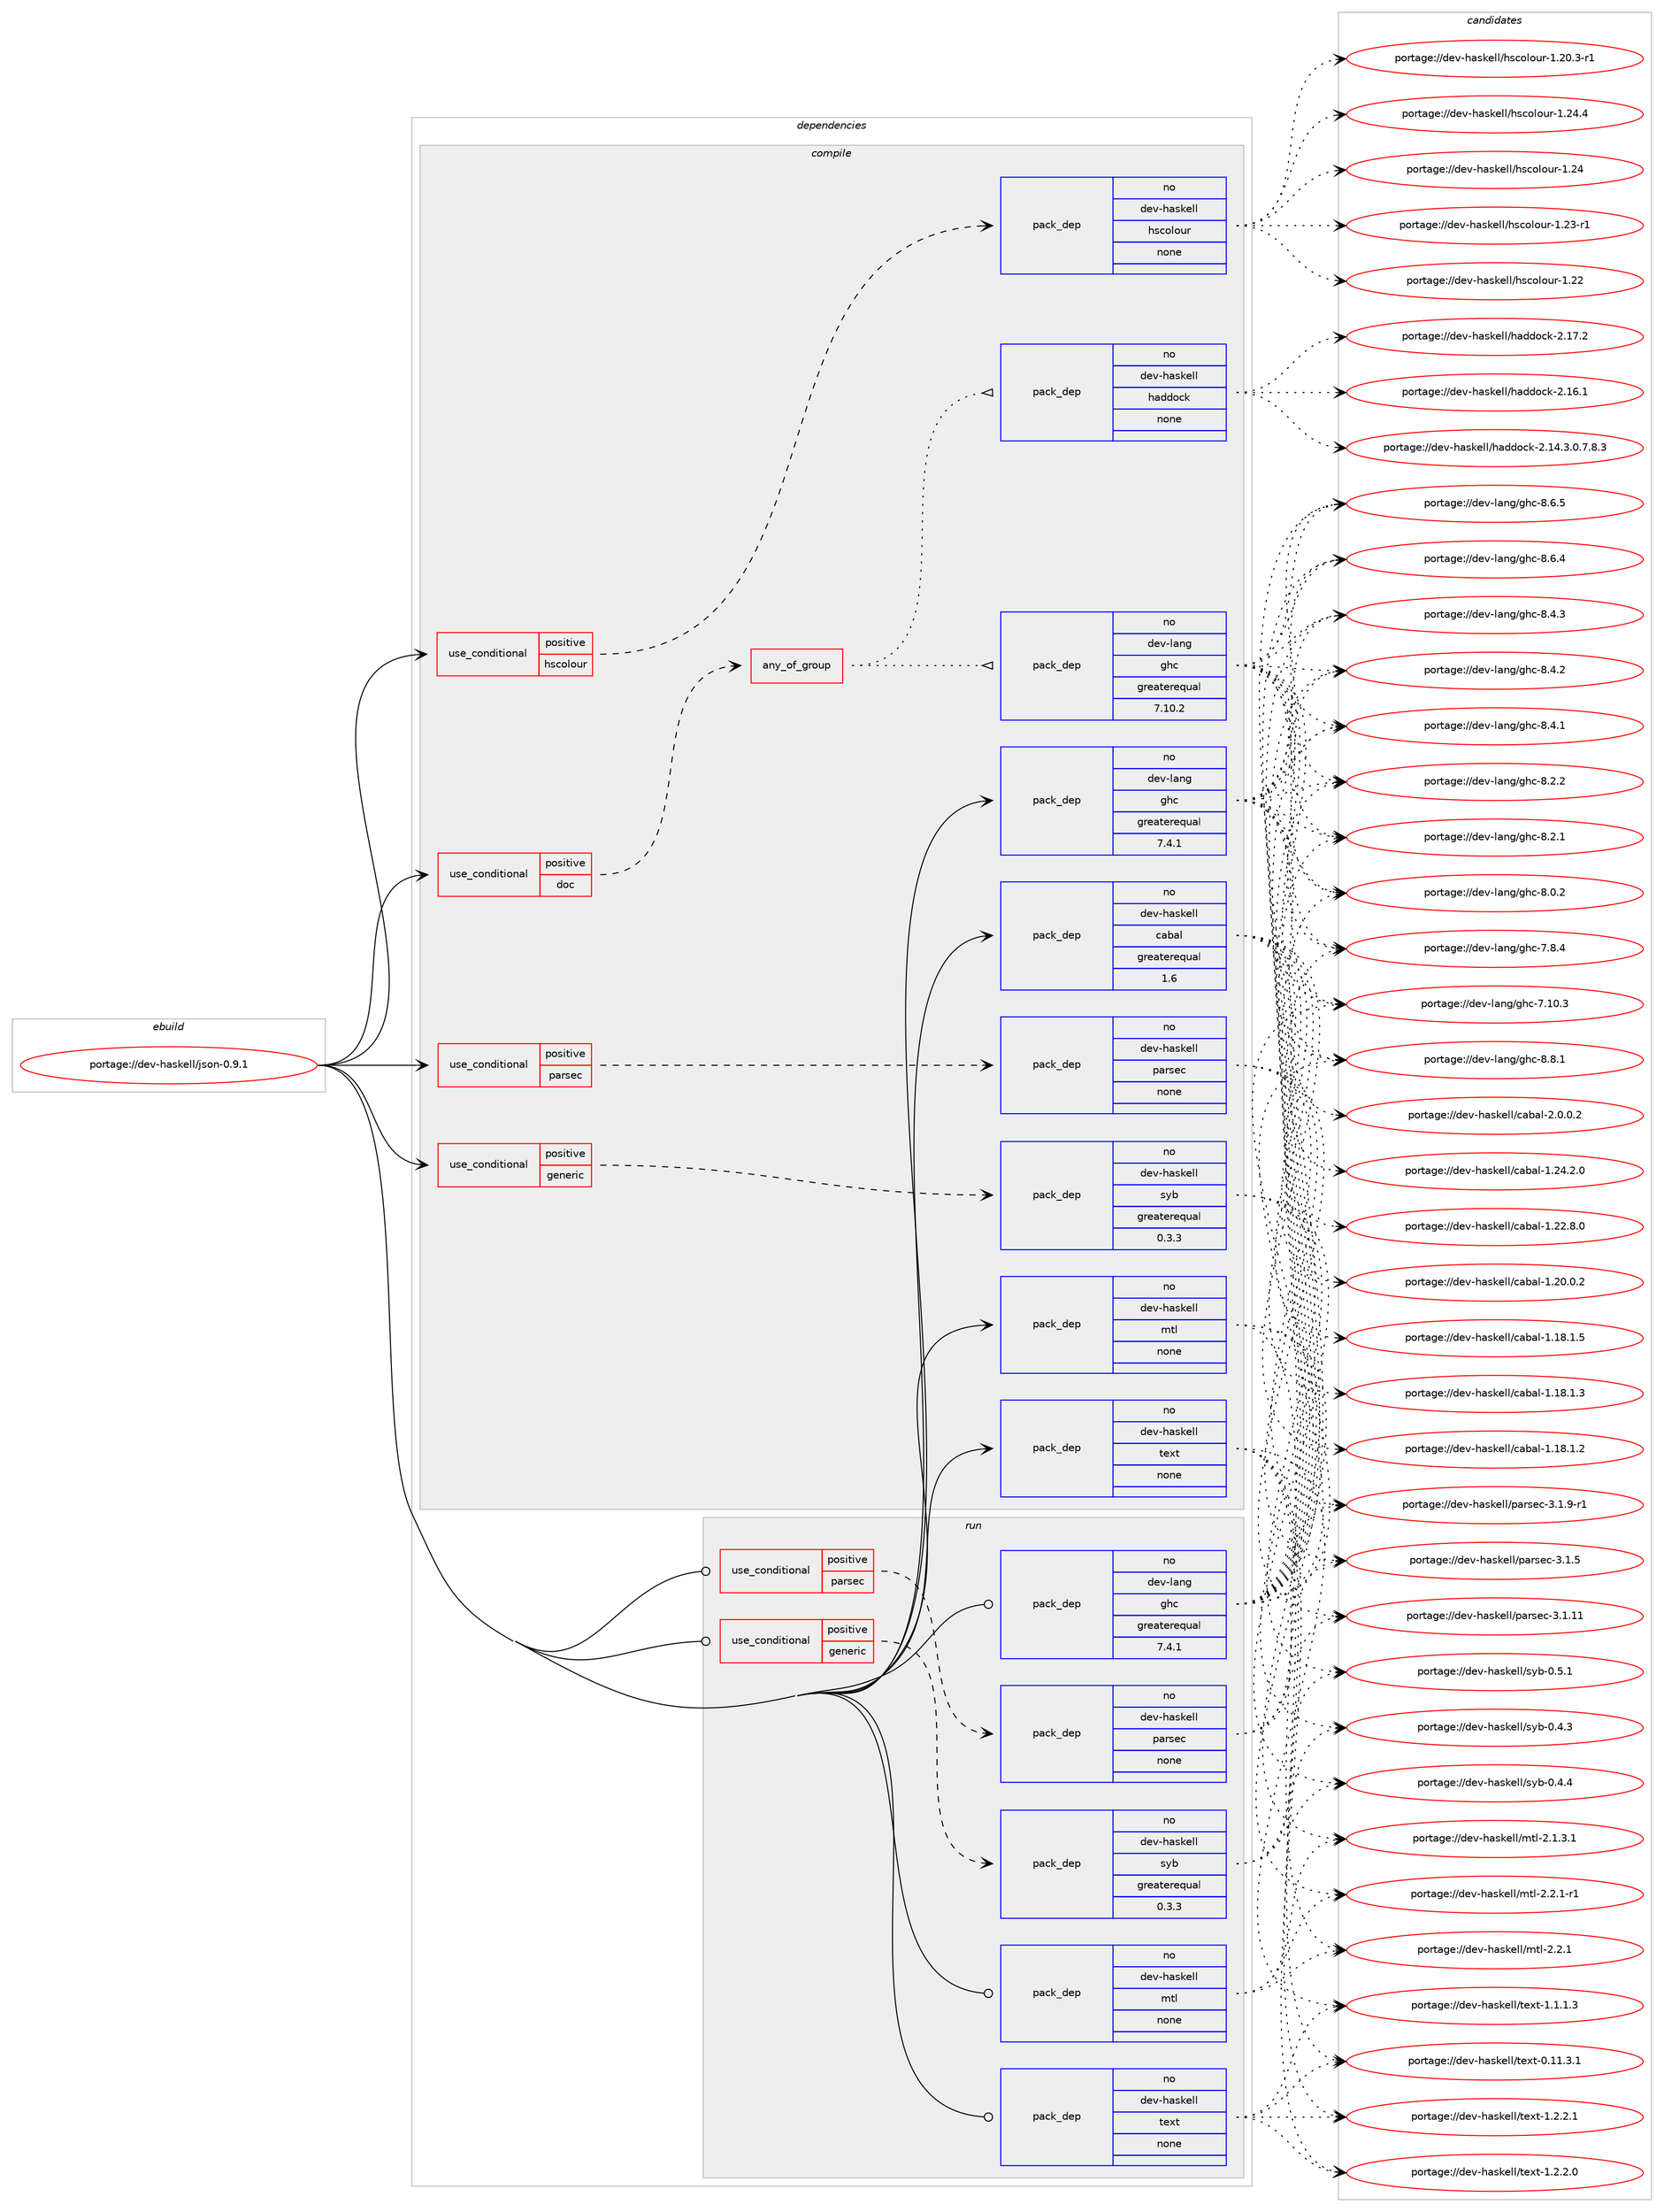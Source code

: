 digraph prolog {

# *************
# Graph options
# *************

newrank=true;
concentrate=true;
compound=true;
graph [rankdir=LR,fontname=Helvetica,fontsize=10,ranksep=1.5];#, ranksep=2.5, nodesep=0.2];
edge  [arrowhead=vee];
node  [fontname=Helvetica,fontsize=10];

# **********
# The ebuild
# **********

subgraph cluster_leftcol {
color=gray;
label=<<i>ebuild</i>>;
id [label="portage://dev-haskell/json-0.9.1", color=red, width=4, href="../dev-haskell/json-0.9.1.svg"];
}

# ****************
# The dependencies
# ****************

subgraph cluster_midcol {
color=gray;
label=<<i>dependencies</i>>;
subgraph cluster_compile {
fillcolor="#eeeeee";
style=filled;
label=<<i>compile</i>>;
subgraph cond133052 {
dependency555169 [label=<<TABLE BORDER="0" CELLBORDER="1" CELLSPACING="0" CELLPADDING="4"><TR><TD ROWSPAN="3" CELLPADDING="10">use_conditional</TD></TR><TR><TD>positive</TD></TR><TR><TD>doc</TD></TR></TABLE>>, shape=none, color=red];
subgraph any6161 {
dependency555170 [label=<<TABLE BORDER="0" CELLBORDER="1" CELLSPACING="0" CELLPADDING="4"><TR><TD CELLPADDING="10">any_of_group</TD></TR></TABLE>>, shape=none, color=red];subgraph pack415719 {
dependency555171 [label=<<TABLE BORDER="0" CELLBORDER="1" CELLSPACING="0" CELLPADDING="4" WIDTH="220"><TR><TD ROWSPAN="6" CELLPADDING="30">pack_dep</TD></TR><TR><TD WIDTH="110">no</TD></TR><TR><TD>dev-haskell</TD></TR><TR><TD>haddock</TD></TR><TR><TD>none</TD></TR><TR><TD></TD></TR></TABLE>>, shape=none, color=blue];
}
dependency555170:e -> dependency555171:w [weight=20,style="dotted",arrowhead="oinv"];
subgraph pack415720 {
dependency555172 [label=<<TABLE BORDER="0" CELLBORDER="1" CELLSPACING="0" CELLPADDING="4" WIDTH="220"><TR><TD ROWSPAN="6" CELLPADDING="30">pack_dep</TD></TR><TR><TD WIDTH="110">no</TD></TR><TR><TD>dev-lang</TD></TR><TR><TD>ghc</TD></TR><TR><TD>greaterequal</TD></TR><TR><TD>7.10.2</TD></TR></TABLE>>, shape=none, color=blue];
}
dependency555170:e -> dependency555172:w [weight=20,style="dotted",arrowhead="oinv"];
}
dependency555169:e -> dependency555170:w [weight=20,style="dashed",arrowhead="vee"];
}
id:e -> dependency555169:w [weight=20,style="solid",arrowhead="vee"];
subgraph cond133053 {
dependency555173 [label=<<TABLE BORDER="0" CELLBORDER="1" CELLSPACING="0" CELLPADDING="4"><TR><TD ROWSPAN="3" CELLPADDING="10">use_conditional</TD></TR><TR><TD>positive</TD></TR><TR><TD>generic</TD></TR></TABLE>>, shape=none, color=red];
subgraph pack415721 {
dependency555174 [label=<<TABLE BORDER="0" CELLBORDER="1" CELLSPACING="0" CELLPADDING="4" WIDTH="220"><TR><TD ROWSPAN="6" CELLPADDING="30">pack_dep</TD></TR><TR><TD WIDTH="110">no</TD></TR><TR><TD>dev-haskell</TD></TR><TR><TD>syb</TD></TR><TR><TD>greaterequal</TD></TR><TR><TD>0.3.3</TD></TR></TABLE>>, shape=none, color=blue];
}
dependency555173:e -> dependency555174:w [weight=20,style="dashed",arrowhead="vee"];
}
id:e -> dependency555173:w [weight=20,style="solid",arrowhead="vee"];
subgraph cond133054 {
dependency555175 [label=<<TABLE BORDER="0" CELLBORDER="1" CELLSPACING="0" CELLPADDING="4"><TR><TD ROWSPAN="3" CELLPADDING="10">use_conditional</TD></TR><TR><TD>positive</TD></TR><TR><TD>hscolour</TD></TR></TABLE>>, shape=none, color=red];
subgraph pack415722 {
dependency555176 [label=<<TABLE BORDER="0" CELLBORDER="1" CELLSPACING="0" CELLPADDING="4" WIDTH="220"><TR><TD ROWSPAN="6" CELLPADDING="30">pack_dep</TD></TR><TR><TD WIDTH="110">no</TD></TR><TR><TD>dev-haskell</TD></TR><TR><TD>hscolour</TD></TR><TR><TD>none</TD></TR><TR><TD></TD></TR></TABLE>>, shape=none, color=blue];
}
dependency555175:e -> dependency555176:w [weight=20,style="dashed",arrowhead="vee"];
}
id:e -> dependency555175:w [weight=20,style="solid",arrowhead="vee"];
subgraph cond133055 {
dependency555177 [label=<<TABLE BORDER="0" CELLBORDER="1" CELLSPACING="0" CELLPADDING="4"><TR><TD ROWSPAN="3" CELLPADDING="10">use_conditional</TD></TR><TR><TD>positive</TD></TR><TR><TD>parsec</TD></TR></TABLE>>, shape=none, color=red];
subgraph pack415723 {
dependency555178 [label=<<TABLE BORDER="0" CELLBORDER="1" CELLSPACING="0" CELLPADDING="4" WIDTH="220"><TR><TD ROWSPAN="6" CELLPADDING="30">pack_dep</TD></TR><TR><TD WIDTH="110">no</TD></TR><TR><TD>dev-haskell</TD></TR><TR><TD>parsec</TD></TR><TR><TD>none</TD></TR><TR><TD></TD></TR></TABLE>>, shape=none, color=blue];
}
dependency555177:e -> dependency555178:w [weight=20,style="dashed",arrowhead="vee"];
}
id:e -> dependency555177:w [weight=20,style="solid",arrowhead="vee"];
subgraph pack415724 {
dependency555179 [label=<<TABLE BORDER="0" CELLBORDER="1" CELLSPACING="0" CELLPADDING="4" WIDTH="220"><TR><TD ROWSPAN="6" CELLPADDING="30">pack_dep</TD></TR><TR><TD WIDTH="110">no</TD></TR><TR><TD>dev-haskell</TD></TR><TR><TD>cabal</TD></TR><TR><TD>greaterequal</TD></TR><TR><TD>1.6</TD></TR></TABLE>>, shape=none, color=blue];
}
id:e -> dependency555179:w [weight=20,style="solid",arrowhead="vee"];
subgraph pack415725 {
dependency555180 [label=<<TABLE BORDER="0" CELLBORDER="1" CELLSPACING="0" CELLPADDING="4" WIDTH="220"><TR><TD ROWSPAN="6" CELLPADDING="30">pack_dep</TD></TR><TR><TD WIDTH="110">no</TD></TR><TR><TD>dev-haskell</TD></TR><TR><TD>mtl</TD></TR><TR><TD>none</TD></TR><TR><TD></TD></TR></TABLE>>, shape=none, color=blue];
}
id:e -> dependency555180:w [weight=20,style="solid",arrowhead="vee"];
subgraph pack415726 {
dependency555181 [label=<<TABLE BORDER="0" CELLBORDER="1" CELLSPACING="0" CELLPADDING="4" WIDTH="220"><TR><TD ROWSPAN="6" CELLPADDING="30">pack_dep</TD></TR><TR><TD WIDTH="110">no</TD></TR><TR><TD>dev-haskell</TD></TR><TR><TD>text</TD></TR><TR><TD>none</TD></TR><TR><TD></TD></TR></TABLE>>, shape=none, color=blue];
}
id:e -> dependency555181:w [weight=20,style="solid",arrowhead="vee"];
subgraph pack415727 {
dependency555182 [label=<<TABLE BORDER="0" CELLBORDER="1" CELLSPACING="0" CELLPADDING="4" WIDTH="220"><TR><TD ROWSPAN="6" CELLPADDING="30">pack_dep</TD></TR><TR><TD WIDTH="110">no</TD></TR><TR><TD>dev-lang</TD></TR><TR><TD>ghc</TD></TR><TR><TD>greaterequal</TD></TR><TR><TD>7.4.1</TD></TR></TABLE>>, shape=none, color=blue];
}
id:e -> dependency555182:w [weight=20,style="solid",arrowhead="vee"];
}
subgraph cluster_compileandrun {
fillcolor="#eeeeee";
style=filled;
label=<<i>compile and run</i>>;
}
subgraph cluster_run {
fillcolor="#eeeeee";
style=filled;
label=<<i>run</i>>;
subgraph cond133056 {
dependency555183 [label=<<TABLE BORDER="0" CELLBORDER="1" CELLSPACING="0" CELLPADDING="4"><TR><TD ROWSPAN="3" CELLPADDING="10">use_conditional</TD></TR><TR><TD>positive</TD></TR><TR><TD>generic</TD></TR></TABLE>>, shape=none, color=red];
subgraph pack415728 {
dependency555184 [label=<<TABLE BORDER="0" CELLBORDER="1" CELLSPACING="0" CELLPADDING="4" WIDTH="220"><TR><TD ROWSPAN="6" CELLPADDING="30">pack_dep</TD></TR><TR><TD WIDTH="110">no</TD></TR><TR><TD>dev-haskell</TD></TR><TR><TD>syb</TD></TR><TR><TD>greaterequal</TD></TR><TR><TD>0.3.3</TD></TR></TABLE>>, shape=none, color=blue];
}
dependency555183:e -> dependency555184:w [weight=20,style="dashed",arrowhead="vee"];
}
id:e -> dependency555183:w [weight=20,style="solid",arrowhead="odot"];
subgraph cond133057 {
dependency555185 [label=<<TABLE BORDER="0" CELLBORDER="1" CELLSPACING="0" CELLPADDING="4"><TR><TD ROWSPAN="3" CELLPADDING="10">use_conditional</TD></TR><TR><TD>positive</TD></TR><TR><TD>parsec</TD></TR></TABLE>>, shape=none, color=red];
subgraph pack415729 {
dependency555186 [label=<<TABLE BORDER="0" CELLBORDER="1" CELLSPACING="0" CELLPADDING="4" WIDTH="220"><TR><TD ROWSPAN="6" CELLPADDING="30">pack_dep</TD></TR><TR><TD WIDTH="110">no</TD></TR><TR><TD>dev-haskell</TD></TR><TR><TD>parsec</TD></TR><TR><TD>none</TD></TR><TR><TD></TD></TR></TABLE>>, shape=none, color=blue];
}
dependency555185:e -> dependency555186:w [weight=20,style="dashed",arrowhead="vee"];
}
id:e -> dependency555185:w [weight=20,style="solid",arrowhead="odot"];
subgraph pack415730 {
dependency555187 [label=<<TABLE BORDER="0" CELLBORDER="1" CELLSPACING="0" CELLPADDING="4" WIDTH="220"><TR><TD ROWSPAN="6" CELLPADDING="30">pack_dep</TD></TR><TR><TD WIDTH="110">no</TD></TR><TR><TD>dev-haskell</TD></TR><TR><TD>mtl</TD></TR><TR><TD>none</TD></TR><TR><TD></TD></TR></TABLE>>, shape=none, color=blue];
}
id:e -> dependency555187:w [weight=20,style="solid",arrowhead="odot"];
subgraph pack415731 {
dependency555188 [label=<<TABLE BORDER="0" CELLBORDER="1" CELLSPACING="0" CELLPADDING="4" WIDTH="220"><TR><TD ROWSPAN="6" CELLPADDING="30">pack_dep</TD></TR><TR><TD WIDTH="110">no</TD></TR><TR><TD>dev-haskell</TD></TR><TR><TD>text</TD></TR><TR><TD>none</TD></TR><TR><TD></TD></TR></TABLE>>, shape=none, color=blue];
}
id:e -> dependency555188:w [weight=20,style="solid",arrowhead="odot"];
subgraph pack415732 {
dependency555189 [label=<<TABLE BORDER="0" CELLBORDER="1" CELLSPACING="0" CELLPADDING="4" WIDTH="220"><TR><TD ROWSPAN="6" CELLPADDING="30">pack_dep</TD></TR><TR><TD WIDTH="110">no</TD></TR><TR><TD>dev-lang</TD></TR><TR><TD>ghc</TD></TR><TR><TD>greaterequal</TD></TR><TR><TD>7.4.1</TD></TR></TABLE>>, shape=none, color=blue];
}
id:e -> dependency555189:w [weight=20,style="solid",arrowhead="odot"];
}
}

# **************
# The candidates
# **************

subgraph cluster_choices {
rank=same;
color=gray;
label=<<i>candidates</i>>;

subgraph choice415719 {
color=black;
nodesep=1;
choice100101118451049711510710110810847104971001001119910745504649554650 [label="portage://dev-haskell/haddock-2.17.2", color=red, width=4,href="../dev-haskell/haddock-2.17.2.svg"];
choice100101118451049711510710110810847104971001001119910745504649544649 [label="portage://dev-haskell/haddock-2.16.1", color=red, width=4,href="../dev-haskell/haddock-2.16.1.svg"];
choice1001011184510497115107101108108471049710010011199107455046495246514648465546564651 [label="portage://dev-haskell/haddock-2.14.3.0.7.8.3", color=red, width=4,href="../dev-haskell/haddock-2.14.3.0.7.8.3.svg"];
dependency555171:e -> choice100101118451049711510710110810847104971001001119910745504649554650:w [style=dotted,weight="100"];
dependency555171:e -> choice100101118451049711510710110810847104971001001119910745504649544649:w [style=dotted,weight="100"];
dependency555171:e -> choice1001011184510497115107101108108471049710010011199107455046495246514648465546564651:w [style=dotted,weight="100"];
}
subgraph choice415720 {
color=black;
nodesep=1;
choice10010111845108971101034710310499455646564649 [label="portage://dev-lang/ghc-8.8.1", color=red, width=4,href="../dev-lang/ghc-8.8.1.svg"];
choice10010111845108971101034710310499455646544653 [label="portage://dev-lang/ghc-8.6.5", color=red, width=4,href="../dev-lang/ghc-8.6.5.svg"];
choice10010111845108971101034710310499455646544652 [label="portage://dev-lang/ghc-8.6.4", color=red, width=4,href="../dev-lang/ghc-8.6.4.svg"];
choice10010111845108971101034710310499455646524651 [label="portage://dev-lang/ghc-8.4.3", color=red, width=4,href="../dev-lang/ghc-8.4.3.svg"];
choice10010111845108971101034710310499455646524650 [label="portage://dev-lang/ghc-8.4.2", color=red, width=4,href="../dev-lang/ghc-8.4.2.svg"];
choice10010111845108971101034710310499455646524649 [label="portage://dev-lang/ghc-8.4.1", color=red, width=4,href="../dev-lang/ghc-8.4.1.svg"];
choice10010111845108971101034710310499455646504650 [label="portage://dev-lang/ghc-8.2.2", color=red, width=4,href="../dev-lang/ghc-8.2.2.svg"];
choice10010111845108971101034710310499455646504649 [label="portage://dev-lang/ghc-8.2.1", color=red, width=4,href="../dev-lang/ghc-8.2.1.svg"];
choice10010111845108971101034710310499455646484650 [label="portage://dev-lang/ghc-8.0.2", color=red, width=4,href="../dev-lang/ghc-8.0.2.svg"];
choice10010111845108971101034710310499455546564652 [label="portage://dev-lang/ghc-7.8.4", color=red, width=4,href="../dev-lang/ghc-7.8.4.svg"];
choice1001011184510897110103471031049945554649484651 [label="portage://dev-lang/ghc-7.10.3", color=red, width=4,href="../dev-lang/ghc-7.10.3.svg"];
dependency555172:e -> choice10010111845108971101034710310499455646564649:w [style=dotted,weight="100"];
dependency555172:e -> choice10010111845108971101034710310499455646544653:w [style=dotted,weight="100"];
dependency555172:e -> choice10010111845108971101034710310499455646544652:w [style=dotted,weight="100"];
dependency555172:e -> choice10010111845108971101034710310499455646524651:w [style=dotted,weight="100"];
dependency555172:e -> choice10010111845108971101034710310499455646524650:w [style=dotted,weight="100"];
dependency555172:e -> choice10010111845108971101034710310499455646524649:w [style=dotted,weight="100"];
dependency555172:e -> choice10010111845108971101034710310499455646504650:w [style=dotted,weight="100"];
dependency555172:e -> choice10010111845108971101034710310499455646504649:w [style=dotted,weight="100"];
dependency555172:e -> choice10010111845108971101034710310499455646484650:w [style=dotted,weight="100"];
dependency555172:e -> choice10010111845108971101034710310499455546564652:w [style=dotted,weight="100"];
dependency555172:e -> choice1001011184510897110103471031049945554649484651:w [style=dotted,weight="100"];
}
subgraph choice415721 {
color=black;
nodesep=1;
choice10010111845104971151071011081084711512198454846534649 [label="portage://dev-haskell/syb-0.5.1", color=red, width=4,href="../dev-haskell/syb-0.5.1.svg"];
choice10010111845104971151071011081084711512198454846524652 [label="portage://dev-haskell/syb-0.4.4", color=red, width=4,href="../dev-haskell/syb-0.4.4.svg"];
choice10010111845104971151071011081084711512198454846524651 [label="portage://dev-haskell/syb-0.4.3", color=red, width=4,href="../dev-haskell/syb-0.4.3.svg"];
dependency555174:e -> choice10010111845104971151071011081084711512198454846534649:w [style=dotted,weight="100"];
dependency555174:e -> choice10010111845104971151071011081084711512198454846524652:w [style=dotted,weight="100"];
dependency555174:e -> choice10010111845104971151071011081084711512198454846524651:w [style=dotted,weight="100"];
}
subgraph choice415722 {
color=black;
nodesep=1;
choice1001011184510497115107101108108471041159911110811111711445494650524652 [label="portage://dev-haskell/hscolour-1.24.4", color=red, width=4,href="../dev-haskell/hscolour-1.24.4.svg"];
choice100101118451049711510710110810847104115991111081111171144549465052 [label="portage://dev-haskell/hscolour-1.24", color=red, width=4,href="../dev-haskell/hscolour-1.24.svg"];
choice1001011184510497115107101108108471041159911110811111711445494650514511449 [label="portage://dev-haskell/hscolour-1.23-r1", color=red, width=4,href="../dev-haskell/hscolour-1.23-r1.svg"];
choice100101118451049711510710110810847104115991111081111171144549465050 [label="portage://dev-haskell/hscolour-1.22", color=red, width=4,href="../dev-haskell/hscolour-1.22.svg"];
choice10010111845104971151071011081084710411599111108111117114454946504846514511449 [label="portage://dev-haskell/hscolour-1.20.3-r1", color=red, width=4,href="../dev-haskell/hscolour-1.20.3-r1.svg"];
dependency555176:e -> choice1001011184510497115107101108108471041159911110811111711445494650524652:w [style=dotted,weight="100"];
dependency555176:e -> choice100101118451049711510710110810847104115991111081111171144549465052:w [style=dotted,weight="100"];
dependency555176:e -> choice1001011184510497115107101108108471041159911110811111711445494650514511449:w [style=dotted,weight="100"];
dependency555176:e -> choice100101118451049711510710110810847104115991111081111171144549465050:w [style=dotted,weight="100"];
dependency555176:e -> choice10010111845104971151071011081084710411599111108111117114454946504846514511449:w [style=dotted,weight="100"];
}
subgraph choice415723 {
color=black;
nodesep=1;
choice10010111845104971151071011081084711297114115101994551464946574511449 [label="portage://dev-haskell/parsec-3.1.9-r1", color=red, width=4,href="../dev-haskell/parsec-3.1.9-r1.svg"];
choice1001011184510497115107101108108471129711411510199455146494653 [label="portage://dev-haskell/parsec-3.1.5", color=red, width=4,href="../dev-haskell/parsec-3.1.5.svg"];
choice100101118451049711510710110810847112971141151019945514649464949 [label="portage://dev-haskell/parsec-3.1.11", color=red, width=4,href="../dev-haskell/parsec-3.1.11.svg"];
dependency555178:e -> choice10010111845104971151071011081084711297114115101994551464946574511449:w [style=dotted,weight="100"];
dependency555178:e -> choice1001011184510497115107101108108471129711411510199455146494653:w [style=dotted,weight="100"];
dependency555178:e -> choice100101118451049711510710110810847112971141151019945514649464949:w [style=dotted,weight="100"];
}
subgraph choice415724 {
color=black;
nodesep=1;
choice100101118451049711510710110810847999798971084550464846484650 [label="portage://dev-haskell/cabal-2.0.0.2", color=red, width=4,href="../dev-haskell/cabal-2.0.0.2.svg"];
choice10010111845104971151071011081084799979897108454946505246504648 [label="portage://dev-haskell/cabal-1.24.2.0", color=red, width=4,href="../dev-haskell/cabal-1.24.2.0.svg"];
choice10010111845104971151071011081084799979897108454946505046564648 [label="portage://dev-haskell/cabal-1.22.8.0", color=red, width=4,href="../dev-haskell/cabal-1.22.8.0.svg"];
choice10010111845104971151071011081084799979897108454946504846484650 [label="portage://dev-haskell/cabal-1.20.0.2", color=red, width=4,href="../dev-haskell/cabal-1.20.0.2.svg"];
choice10010111845104971151071011081084799979897108454946495646494653 [label="portage://dev-haskell/cabal-1.18.1.5", color=red, width=4,href="../dev-haskell/cabal-1.18.1.5.svg"];
choice10010111845104971151071011081084799979897108454946495646494651 [label="portage://dev-haskell/cabal-1.18.1.3", color=red, width=4,href="../dev-haskell/cabal-1.18.1.3.svg"];
choice10010111845104971151071011081084799979897108454946495646494650 [label="portage://dev-haskell/cabal-1.18.1.2", color=red, width=4,href="../dev-haskell/cabal-1.18.1.2.svg"];
dependency555179:e -> choice100101118451049711510710110810847999798971084550464846484650:w [style=dotted,weight="100"];
dependency555179:e -> choice10010111845104971151071011081084799979897108454946505246504648:w [style=dotted,weight="100"];
dependency555179:e -> choice10010111845104971151071011081084799979897108454946505046564648:w [style=dotted,weight="100"];
dependency555179:e -> choice10010111845104971151071011081084799979897108454946504846484650:w [style=dotted,weight="100"];
dependency555179:e -> choice10010111845104971151071011081084799979897108454946495646494653:w [style=dotted,weight="100"];
dependency555179:e -> choice10010111845104971151071011081084799979897108454946495646494651:w [style=dotted,weight="100"];
dependency555179:e -> choice10010111845104971151071011081084799979897108454946495646494650:w [style=dotted,weight="100"];
}
subgraph choice415725 {
color=black;
nodesep=1;
choice1001011184510497115107101108108471091161084550465046494511449 [label="portage://dev-haskell/mtl-2.2.1-r1", color=red, width=4,href="../dev-haskell/mtl-2.2.1-r1.svg"];
choice100101118451049711510710110810847109116108455046504649 [label="portage://dev-haskell/mtl-2.2.1", color=red, width=4,href="../dev-haskell/mtl-2.2.1.svg"];
choice1001011184510497115107101108108471091161084550464946514649 [label="portage://dev-haskell/mtl-2.1.3.1", color=red, width=4,href="../dev-haskell/mtl-2.1.3.1.svg"];
dependency555180:e -> choice1001011184510497115107101108108471091161084550465046494511449:w [style=dotted,weight="100"];
dependency555180:e -> choice100101118451049711510710110810847109116108455046504649:w [style=dotted,weight="100"];
dependency555180:e -> choice1001011184510497115107101108108471091161084550464946514649:w [style=dotted,weight="100"];
}
subgraph choice415726 {
color=black;
nodesep=1;
choice1001011184510497115107101108108471161011201164549465046504649 [label="portage://dev-haskell/text-1.2.2.1", color=red, width=4,href="../dev-haskell/text-1.2.2.1.svg"];
choice1001011184510497115107101108108471161011201164549465046504648 [label="portage://dev-haskell/text-1.2.2.0", color=red, width=4,href="../dev-haskell/text-1.2.2.0.svg"];
choice1001011184510497115107101108108471161011201164549464946494651 [label="portage://dev-haskell/text-1.1.1.3", color=red, width=4,href="../dev-haskell/text-1.1.1.3.svg"];
choice100101118451049711510710110810847116101120116454846494946514649 [label="portage://dev-haskell/text-0.11.3.1", color=red, width=4,href="../dev-haskell/text-0.11.3.1.svg"];
dependency555181:e -> choice1001011184510497115107101108108471161011201164549465046504649:w [style=dotted,weight="100"];
dependency555181:e -> choice1001011184510497115107101108108471161011201164549465046504648:w [style=dotted,weight="100"];
dependency555181:e -> choice1001011184510497115107101108108471161011201164549464946494651:w [style=dotted,weight="100"];
dependency555181:e -> choice100101118451049711510710110810847116101120116454846494946514649:w [style=dotted,weight="100"];
}
subgraph choice415727 {
color=black;
nodesep=1;
choice10010111845108971101034710310499455646564649 [label="portage://dev-lang/ghc-8.8.1", color=red, width=4,href="../dev-lang/ghc-8.8.1.svg"];
choice10010111845108971101034710310499455646544653 [label="portage://dev-lang/ghc-8.6.5", color=red, width=4,href="../dev-lang/ghc-8.6.5.svg"];
choice10010111845108971101034710310499455646544652 [label="portage://dev-lang/ghc-8.6.4", color=red, width=4,href="../dev-lang/ghc-8.6.4.svg"];
choice10010111845108971101034710310499455646524651 [label="portage://dev-lang/ghc-8.4.3", color=red, width=4,href="../dev-lang/ghc-8.4.3.svg"];
choice10010111845108971101034710310499455646524650 [label="portage://dev-lang/ghc-8.4.2", color=red, width=4,href="../dev-lang/ghc-8.4.2.svg"];
choice10010111845108971101034710310499455646524649 [label="portage://dev-lang/ghc-8.4.1", color=red, width=4,href="../dev-lang/ghc-8.4.1.svg"];
choice10010111845108971101034710310499455646504650 [label="portage://dev-lang/ghc-8.2.2", color=red, width=4,href="../dev-lang/ghc-8.2.2.svg"];
choice10010111845108971101034710310499455646504649 [label="portage://dev-lang/ghc-8.2.1", color=red, width=4,href="../dev-lang/ghc-8.2.1.svg"];
choice10010111845108971101034710310499455646484650 [label="portage://dev-lang/ghc-8.0.2", color=red, width=4,href="../dev-lang/ghc-8.0.2.svg"];
choice10010111845108971101034710310499455546564652 [label="portage://dev-lang/ghc-7.8.4", color=red, width=4,href="../dev-lang/ghc-7.8.4.svg"];
choice1001011184510897110103471031049945554649484651 [label="portage://dev-lang/ghc-7.10.3", color=red, width=4,href="../dev-lang/ghc-7.10.3.svg"];
dependency555182:e -> choice10010111845108971101034710310499455646564649:w [style=dotted,weight="100"];
dependency555182:e -> choice10010111845108971101034710310499455646544653:w [style=dotted,weight="100"];
dependency555182:e -> choice10010111845108971101034710310499455646544652:w [style=dotted,weight="100"];
dependency555182:e -> choice10010111845108971101034710310499455646524651:w [style=dotted,weight="100"];
dependency555182:e -> choice10010111845108971101034710310499455646524650:w [style=dotted,weight="100"];
dependency555182:e -> choice10010111845108971101034710310499455646524649:w [style=dotted,weight="100"];
dependency555182:e -> choice10010111845108971101034710310499455646504650:w [style=dotted,weight="100"];
dependency555182:e -> choice10010111845108971101034710310499455646504649:w [style=dotted,weight="100"];
dependency555182:e -> choice10010111845108971101034710310499455646484650:w [style=dotted,weight="100"];
dependency555182:e -> choice10010111845108971101034710310499455546564652:w [style=dotted,weight="100"];
dependency555182:e -> choice1001011184510897110103471031049945554649484651:w [style=dotted,weight="100"];
}
subgraph choice415728 {
color=black;
nodesep=1;
choice10010111845104971151071011081084711512198454846534649 [label="portage://dev-haskell/syb-0.5.1", color=red, width=4,href="../dev-haskell/syb-0.5.1.svg"];
choice10010111845104971151071011081084711512198454846524652 [label="portage://dev-haskell/syb-0.4.4", color=red, width=4,href="../dev-haskell/syb-0.4.4.svg"];
choice10010111845104971151071011081084711512198454846524651 [label="portage://dev-haskell/syb-0.4.3", color=red, width=4,href="../dev-haskell/syb-0.4.3.svg"];
dependency555184:e -> choice10010111845104971151071011081084711512198454846534649:w [style=dotted,weight="100"];
dependency555184:e -> choice10010111845104971151071011081084711512198454846524652:w [style=dotted,weight="100"];
dependency555184:e -> choice10010111845104971151071011081084711512198454846524651:w [style=dotted,weight="100"];
}
subgraph choice415729 {
color=black;
nodesep=1;
choice10010111845104971151071011081084711297114115101994551464946574511449 [label="portage://dev-haskell/parsec-3.1.9-r1", color=red, width=4,href="../dev-haskell/parsec-3.1.9-r1.svg"];
choice1001011184510497115107101108108471129711411510199455146494653 [label="portage://dev-haskell/parsec-3.1.5", color=red, width=4,href="../dev-haskell/parsec-3.1.5.svg"];
choice100101118451049711510710110810847112971141151019945514649464949 [label="portage://dev-haskell/parsec-3.1.11", color=red, width=4,href="../dev-haskell/parsec-3.1.11.svg"];
dependency555186:e -> choice10010111845104971151071011081084711297114115101994551464946574511449:w [style=dotted,weight="100"];
dependency555186:e -> choice1001011184510497115107101108108471129711411510199455146494653:w [style=dotted,weight="100"];
dependency555186:e -> choice100101118451049711510710110810847112971141151019945514649464949:w [style=dotted,weight="100"];
}
subgraph choice415730 {
color=black;
nodesep=1;
choice1001011184510497115107101108108471091161084550465046494511449 [label="portage://dev-haskell/mtl-2.2.1-r1", color=red, width=4,href="../dev-haskell/mtl-2.2.1-r1.svg"];
choice100101118451049711510710110810847109116108455046504649 [label="portage://dev-haskell/mtl-2.2.1", color=red, width=4,href="../dev-haskell/mtl-2.2.1.svg"];
choice1001011184510497115107101108108471091161084550464946514649 [label="portage://dev-haskell/mtl-2.1.3.1", color=red, width=4,href="../dev-haskell/mtl-2.1.3.1.svg"];
dependency555187:e -> choice1001011184510497115107101108108471091161084550465046494511449:w [style=dotted,weight="100"];
dependency555187:e -> choice100101118451049711510710110810847109116108455046504649:w [style=dotted,weight="100"];
dependency555187:e -> choice1001011184510497115107101108108471091161084550464946514649:w [style=dotted,weight="100"];
}
subgraph choice415731 {
color=black;
nodesep=1;
choice1001011184510497115107101108108471161011201164549465046504649 [label="portage://dev-haskell/text-1.2.2.1", color=red, width=4,href="../dev-haskell/text-1.2.2.1.svg"];
choice1001011184510497115107101108108471161011201164549465046504648 [label="portage://dev-haskell/text-1.2.2.0", color=red, width=4,href="../dev-haskell/text-1.2.2.0.svg"];
choice1001011184510497115107101108108471161011201164549464946494651 [label="portage://dev-haskell/text-1.1.1.3", color=red, width=4,href="../dev-haskell/text-1.1.1.3.svg"];
choice100101118451049711510710110810847116101120116454846494946514649 [label="portage://dev-haskell/text-0.11.3.1", color=red, width=4,href="../dev-haskell/text-0.11.3.1.svg"];
dependency555188:e -> choice1001011184510497115107101108108471161011201164549465046504649:w [style=dotted,weight="100"];
dependency555188:e -> choice1001011184510497115107101108108471161011201164549465046504648:w [style=dotted,weight="100"];
dependency555188:e -> choice1001011184510497115107101108108471161011201164549464946494651:w [style=dotted,weight="100"];
dependency555188:e -> choice100101118451049711510710110810847116101120116454846494946514649:w [style=dotted,weight="100"];
}
subgraph choice415732 {
color=black;
nodesep=1;
choice10010111845108971101034710310499455646564649 [label="portage://dev-lang/ghc-8.8.1", color=red, width=4,href="../dev-lang/ghc-8.8.1.svg"];
choice10010111845108971101034710310499455646544653 [label="portage://dev-lang/ghc-8.6.5", color=red, width=4,href="../dev-lang/ghc-8.6.5.svg"];
choice10010111845108971101034710310499455646544652 [label="portage://dev-lang/ghc-8.6.4", color=red, width=4,href="../dev-lang/ghc-8.6.4.svg"];
choice10010111845108971101034710310499455646524651 [label="portage://dev-lang/ghc-8.4.3", color=red, width=4,href="../dev-lang/ghc-8.4.3.svg"];
choice10010111845108971101034710310499455646524650 [label="portage://dev-lang/ghc-8.4.2", color=red, width=4,href="../dev-lang/ghc-8.4.2.svg"];
choice10010111845108971101034710310499455646524649 [label="portage://dev-lang/ghc-8.4.1", color=red, width=4,href="../dev-lang/ghc-8.4.1.svg"];
choice10010111845108971101034710310499455646504650 [label="portage://dev-lang/ghc-8.2.2", color=red, width=4,href="../dev-lang/ghc-8.2.2.svg"];
choice10010111845108971101034710310499455646504649 [label="portage://dev-lang/ghc-8.2.1", color=red, width=4,href="../dev-lang/ghc-8.2.1.svg"];
choice10010111845108971101034710310499455646484650 [label="portage://dev-lang/ghc-8.0.2", color=red, width=4,href="../dev-lang/ghc-8.0.2.svg"];
choice10010111845108971101034710310499455546564652 [label="portage://dev-lang/ghc-7.8.4", color=red, width=4,href="../dev-lang/ghc-7.8.4.svg"];
choice1001011184510897110103471031049945554649484651 [label="portage://dev-lang/ghc-7.10.3", color=red, width=4,href="../dev-lang/ghc-7.10.3.svg"];
dependency555189:e -> choice10010111845108971101034710310499455646564649:w [style=dotted,weight="100"];
dependency555189:e -> choice10010111845108971101034710310499455646544653:w [style=dotted,weight="100"];
dependency555189:e -> choice10010111845108971101034710310499455646544652:w [style=dotted,weight="100"];
dependency555189:e -> choice10010111845108971101034710310499455646524651:w [style=dotted,weight="100"];
dependency555189:e -> choice10010111845108971101034710310499455646524650:w [style=dotted,weight="100"];
dependency555189:e -> choice10010111845108971101034710310499455646524649:w [style=dotted,weight="100"];
dependency555189:e -> choice10010111845108971101034710310499455646504650:w [style=dotted,weight="100"];
dependency555189:e -> choice10010111845108971101034710310499455646504649:w [style=dotted,weight="100"];
dependency555189:e -> choice10010111845108971101034710310499455646484650:w [style=dotted,weight="100"];
dependency555189:e -> choice10010111845108971101034710310499455546564652:w [style=dotted,weight="100"];
dependency555189:e -> choice1001011184510897110103471031049945554649484651:w [style=dotted,weight="100"];
}
}

}

